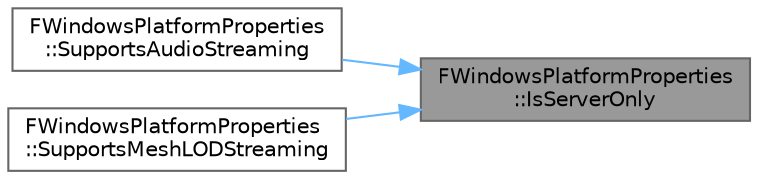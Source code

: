 digraph "FWindowsPlatformProperties::IsServerOnly"
{
 // INTERACTIVE_SVG=YES
 // LATEX_PDF_SIZE
  bgcolor="transparent";
  edge [fontname=Helvetica,fontsize=10,labelfontname=Helvetica,labelfontsize=10];
  node [fontname=Helvetica,fontsize=10,shape=box,height=0.2,width=0.4];
  rankdir="RL";
  Node1 [id="Node000001",label="FWindowsPlatformProperties\l::IsServerOnly",height=0.2,width=0.4,color="gray40", fillcolor="grey60", style="filled", fontcolor="black",tooltip=" "];
  Node1 -> Node2 [id="edge1_Node000001_Node000002",dir="back",color="steelblue1",style="solid",tooltip=" "];
  Node2 [id="Node000002",label="FWindowsPlatformProperties\l::SupportsAudioStreaming",height=0.2,width=0.4,color="grey40", fillcolor="white", style="filled",URL="$d2/d9e/structFWindowsPlatformProperties.html#add36fc63ab965d5b2733c4df43a9fd65",tooltip=" "];
  Node1 -> Node3 [id="edge2_Node000001_Node000003",dir="back",color="steelblue1",style="solid",tooltip=" "];
  Node3 [id="Node000003",label="FWindowsPlatformProperties\l::SupportsMeshLODStreaming",height=0.2,width=0.4,color="grey40", fillcolor="white", style="filled",URL="$d2/d9e/structFWindowsPlatformProperties.html#a5f5e8588c4380419c82965f8e391edcd",tooltip=" "];
}
